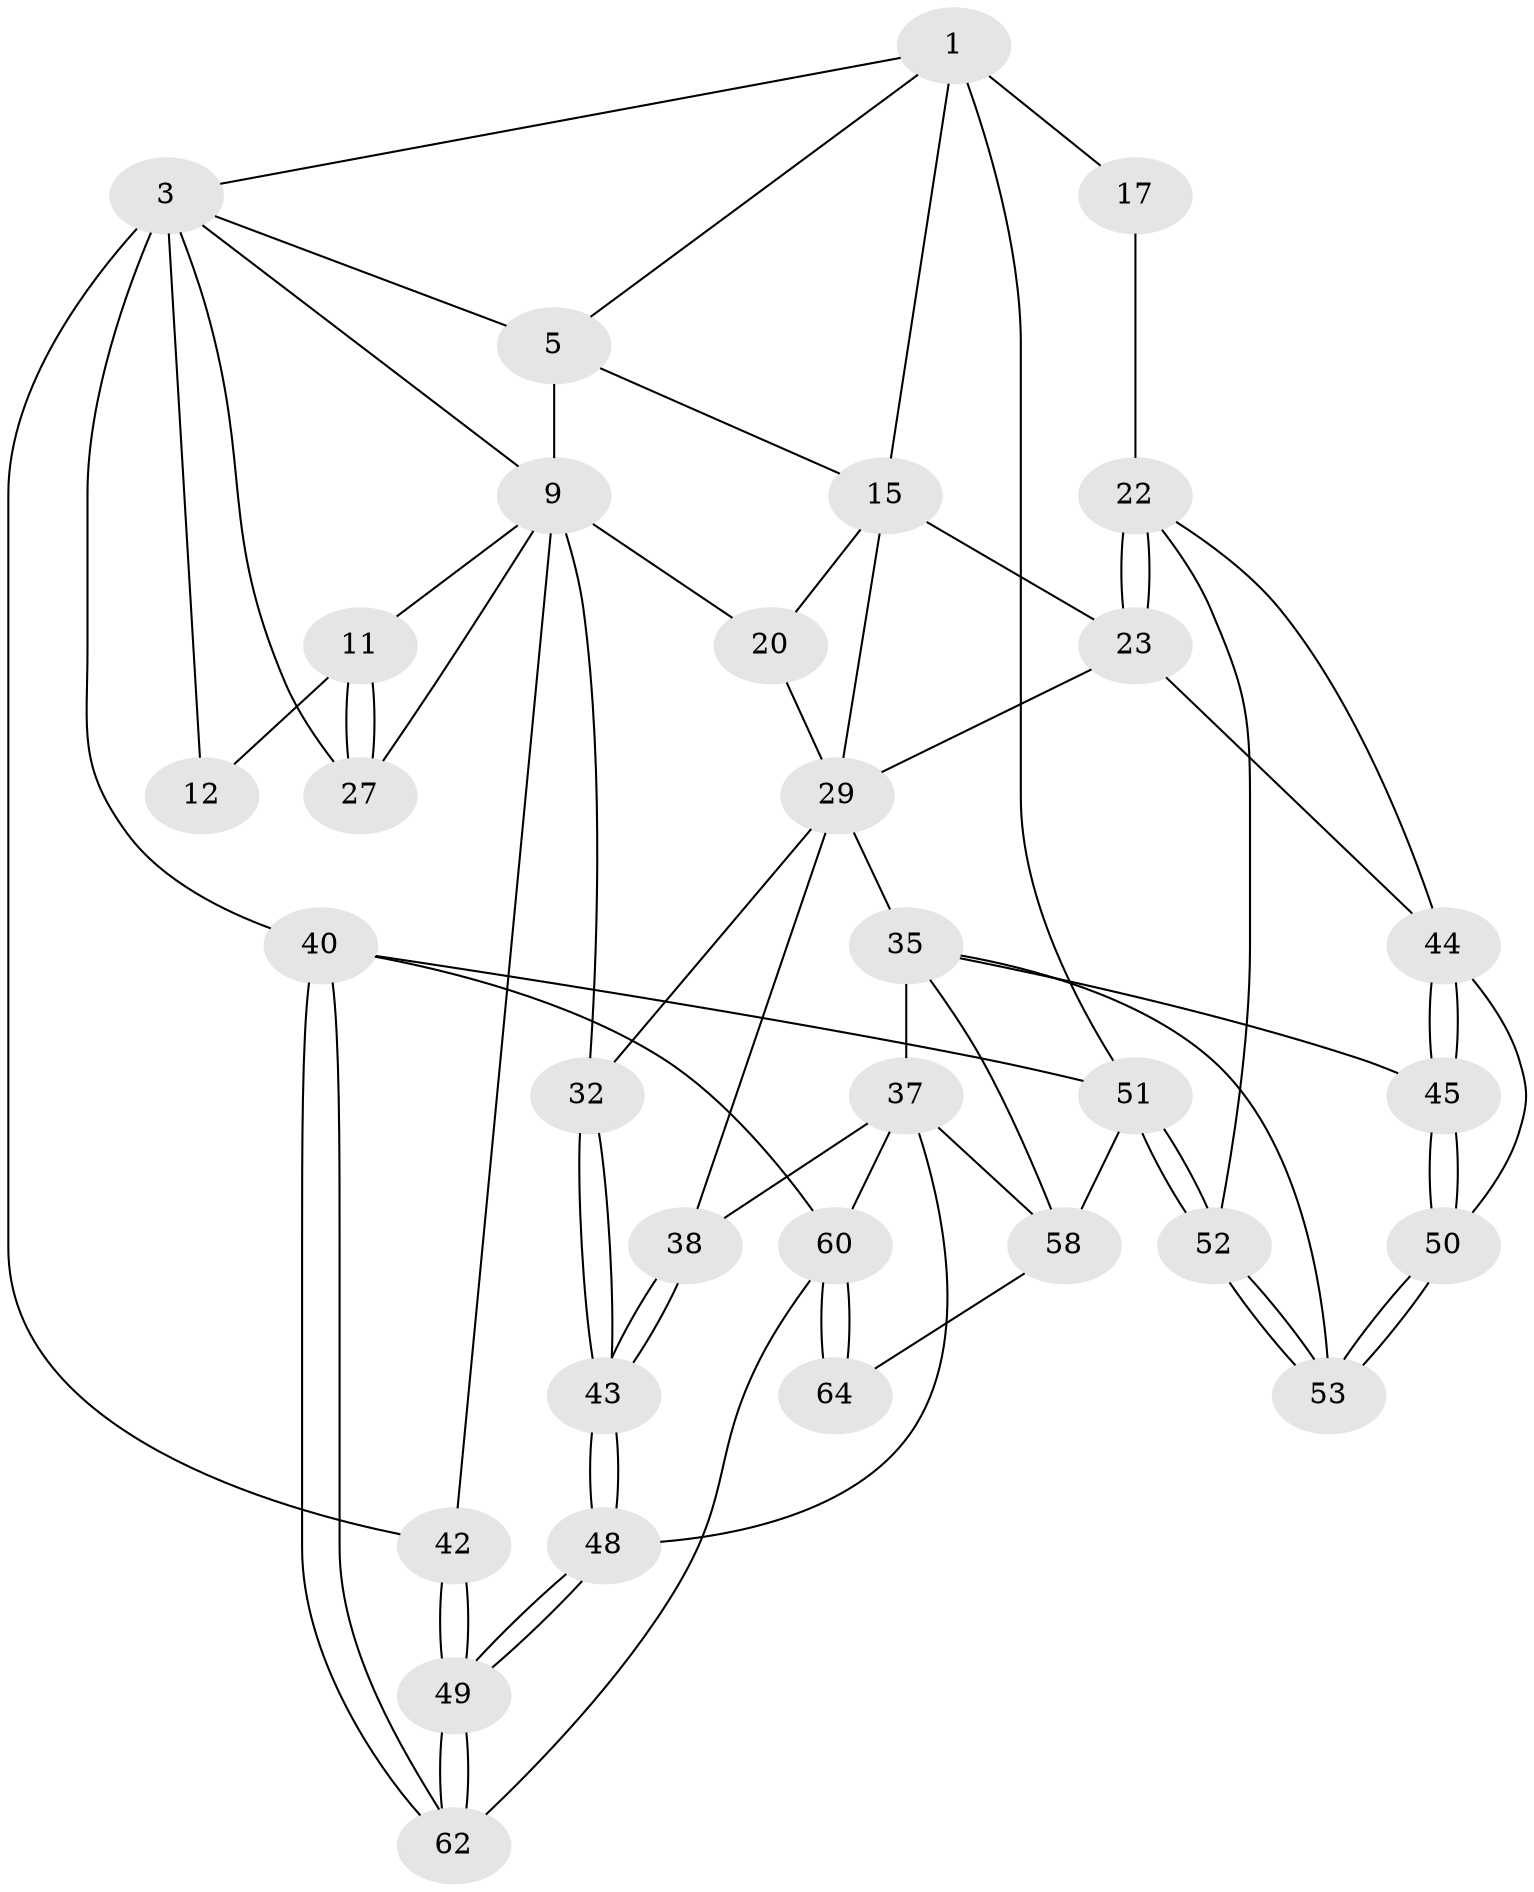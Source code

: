 // original degree distribution, {3: 0.03076923076923077, 6: 0.2, 4: 0.24615384615384617, 5: 0.5230769230769231}
// Generated by graph-tools (version 1.1) at 2025/17/03/09/25 04:17:05]
// undirected, 32 vertices, 75 edges
graph export_dot {
graph [start="1"]
  node [color=gray90,style=filled];
  1 [pos="+0.6798055864499931+0",super="+2+7"];
  3 [pos="+0.2879864413940187+0",super="+4+18"];
  5 [pos="+0.4194688973364587+0",super="+13+6"];
  9 [pos="+0.30522695736456495+0.12617247564853476",super="+10"];
  11 [pos="+0.12201482458709802+0.2889109643127387"];
  12 [pos="+0.12711094142871038+0.13208639785349127"];
  15 [pos="+0.6768863007405851+0.2946631993123601",super="+24+16"];
  17 [pos="+1+0.05034924468601261"];
  20 [pos="+0.40597587960967363+0.3709489596813729"];
  22 [pos="+1+0.39576679020930094",super="+46"];
  23 [pos="+0.9913825530091614+0.40434809227899116",super="+33"];
  27 [pos="+0.07525361460063244+0.3419187274732949"];
  29 [pos="+0.6751987822649265+0.4058816157352348",super="+30+34"];
  32 [pos="+0.40786306659130284+0.5604068226890658"];
  35 [pos="+0.7181744433783502+0.6458063448541573",super="+36"];
  37 [pos="+0.6209332440960237+0.6358982712013524",super="+55"];
  38 [pos="+0.6056172481417249+0.6039353834712656"];
  40 [pos="+0+0.802419293717715",super="+41"];
  42 [pos="+0.15556499898350867+0.5809761960038442"];
  43 [pos="+0.41657891189304047+0.6395167905185325"];
  44 [pos="+0.8241068414930669+0.6106327041778024",super="+47"];
  45 [pos="+0.7313457803934722+0.6470538316774944"];
  48 [pos="+0.4088175127413574+0.6633495691134315"];
  49 [pos="+0.1899267823707596+0.7002287326987031"];
  50 [pos="+0.8109728865025985+0.7199735002002202"];
  51 [pos="+1+1"];
  52 [pos="+1+0.8436198035607875"];
  53 [pos="+0.8354062068026616+0.8021293592321709"];
  58 [pos="+0.6619278782247997+0.8882133127321945",super="+63+59"];
  60 [pos="+0.4150635636890607+0.9140948949052373",super="+61"];
  62 [pos="+0.17995849656687765+0.7357916252772504"];
  64 [pos="+0.515318120770497+1"];
  1 -- 3;
  1 -- 17 [weight=2];
  1 -- 51;
  1 -- 5;
  1 -- 15;
  3 -- 12 [weight=2];
  3 -- 9;
  3 -- 5;
  3 -- 40 [weight=2];
  3 -- 42;
  3 -- 27;
  5 -- 9 [weight=2];
  5 -- 15;
  9 -- 32;
  9 -- 20;
  9 -- 27;
  9 -- 42;
  9 -- 11;
  11 -- 12;
  11 -- 27;
  11 -- 27;
  15 -- 23;
  15 -- 29;
  15 -- 20;
  17 -- 22;
  20 -- 29;
  22 -- 23;
  22 -- 23;
  22 -- 44;
  22 -- 52;
  23 -- 44;
  23 -- 29;
  29 -- 32;
  29 -- 38;
  29 -- 35;
  32 -- 43;
  32 -- 43;
  35 -- 45;
  35 -- 37;
  35 -- 58;
  35 -- 53;
  37 -- 38;
  37 -- 48;
  37 -- 58 [weight=2];
  37 -- 60;
  38 -- 43;
  38 -- 43;
  40 -- 62;
  40 -- 62;
  40 -- 51;
  40 -- 60;
  42 -- 49;
  42 -- 49;
  43 -- 48;
  43 -- 48;
  44 -- 45;
  44 -- 45;
  44 -- 50;
  45 -- 50;
  45 -- 50;
  48 -- 49;
  48 -- 49;
  49 -- 62;
  49 -- 62;
  50 -- 53;
  50 -- 53;
  51 -- 52;
  51 -- 52;
  51 -- 58;
  52 -- 53;
  52 -- 53;
  58 -- 64;
  60 -- 64 [weight=2];
  60 -- 64;
  60 -- 62;
}
